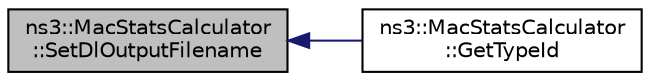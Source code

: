 digraph "ns3::MacStatsCalculator::SetDlOutputFilename"
{
  edge [fontname="Helvetica",fontsize="10",labelfontname="Helvetica",labelfontsize="10"];
  node [fontname="Helvetica",fontsize="10",shape=record];
  rankdir="LR";
  Node1 [label="ns3::MacStatsCalculator\l::SetDlOutputFilename",height=0.2,width=0.4,color="black", fillcolor="grey75", style="filled", fontcolor="black"];
  Node1 -> Node2 [dir="back",color="midnightblue",fontsize="10",style="solid"];
  Node2 [label="ns3::MacStatsCalculator\l::GetTypeId",height=0.2,width=0.4,color="black", fillcolor="white", style="filled",URL="$dc/da6/classns3_1_1MacStatsCalculator.html#ae1308fec317465b6251beb591a6fb330"];
}
